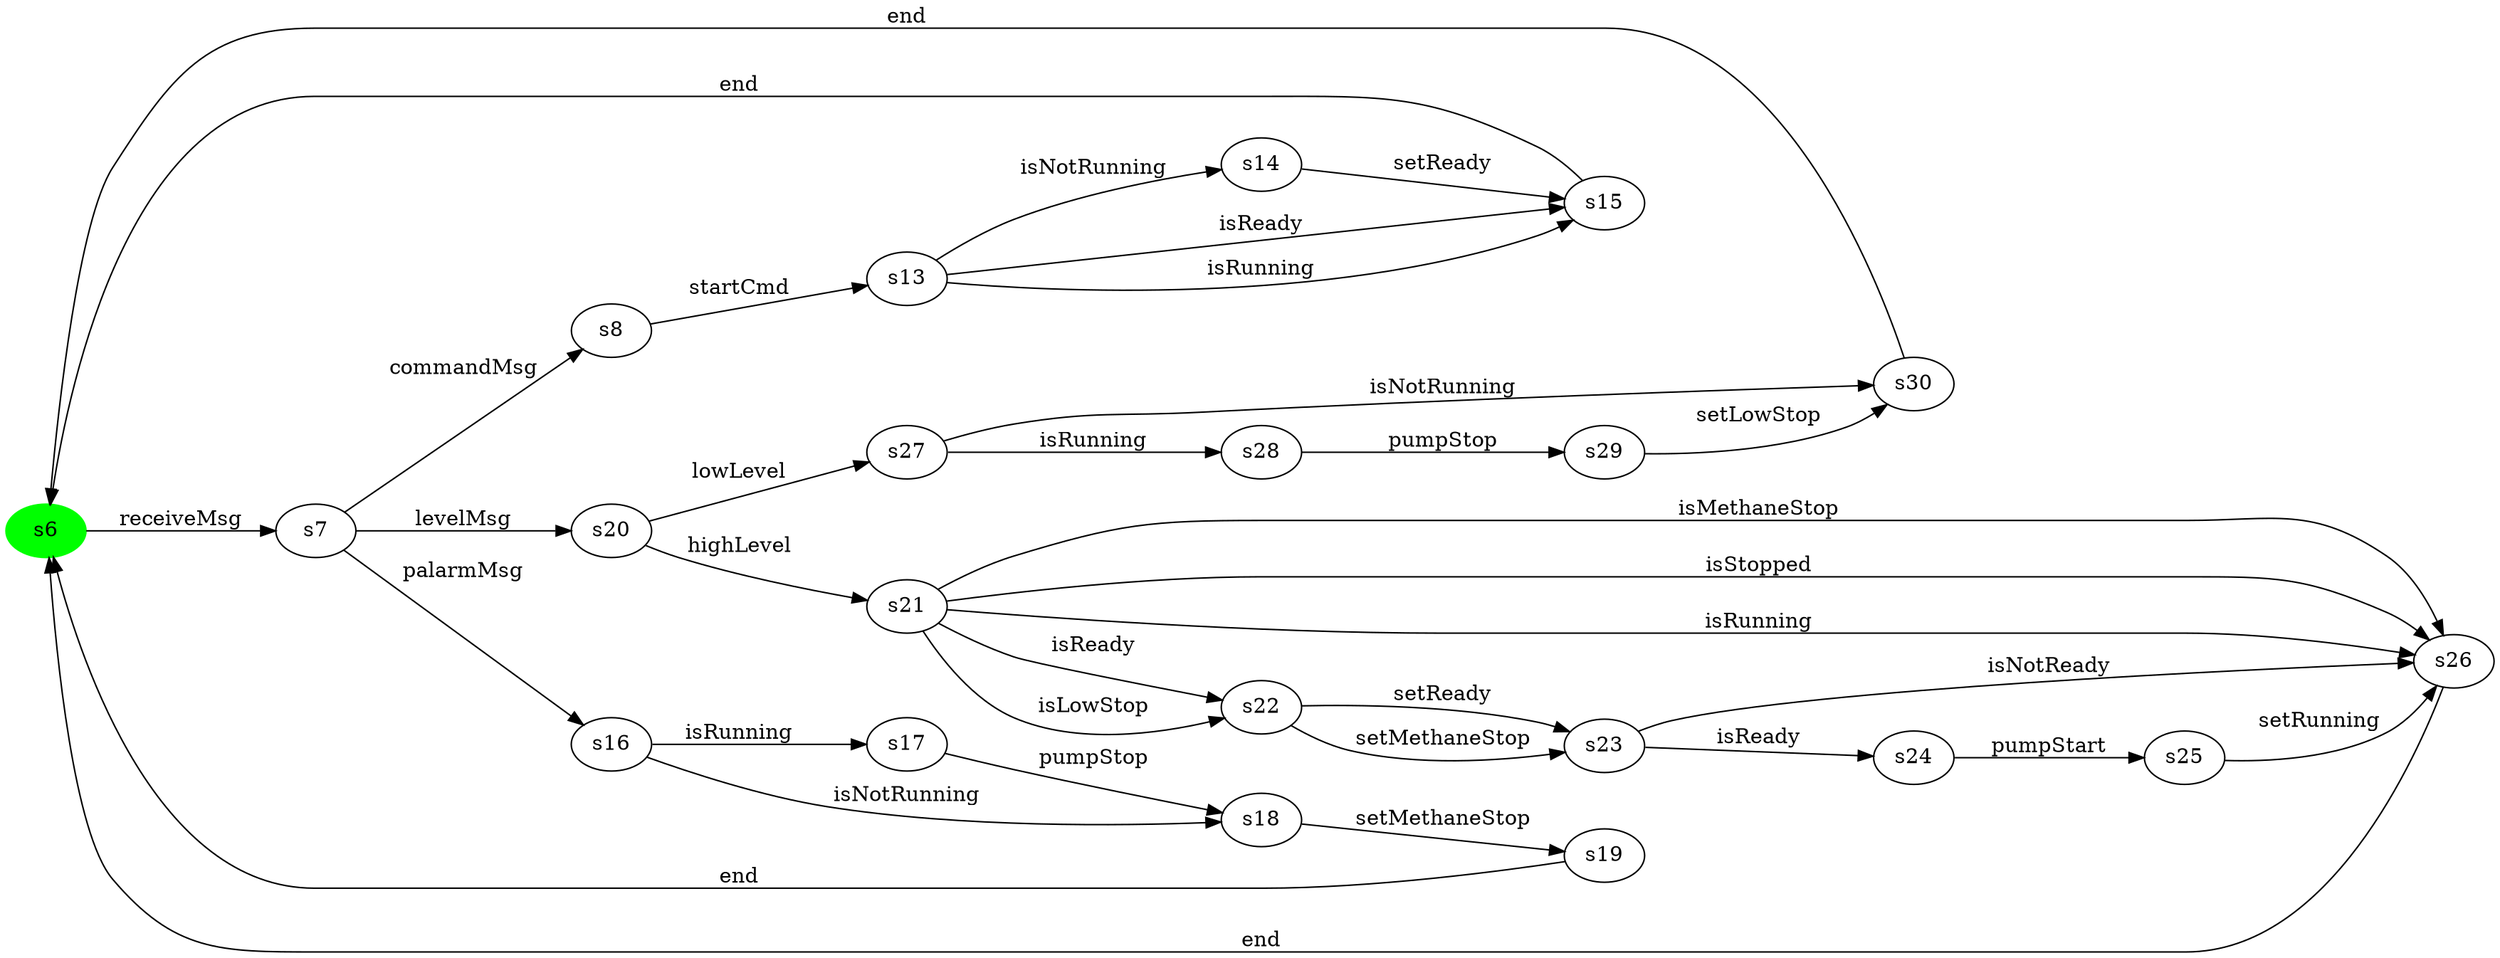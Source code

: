 digraph G {
rankdir=LR;
state0[ label = "s6", style=filled, color=green ];
state0 -> state1 [ label=" receiveMsg " ];
state1 [ label = "s7" ];
state1 -> state2 [ label=" commandMsg " ];
state1 -> state3 [ label=" palarmMsg " ];
state1 -> state4 [ label=" levelMsg " ];
state2 [ label = "s8" ];
state2 -> state5 [ label=" startCmd " ];
state4 [ label = "s20" ];
state4 -> state6 [ label=" highLevel " ];
state4 -> state7 [ label=" lowLevel " ];
state8 [ label = "s30" ];
state8 -> state0 [ label=" end " ];
state9 [ label = "s22" ];
state9 -> state10 [ label=" setReady " ];
state9 -> state10 [ label=" setMethaneStop " ];
state6 [ label = "s21" ];
state6 -> state9 [ label=" isReady " ];
state6 -> state9 [ label=" isLowStop " ];
state6 -> state11 [ label=" isMethaneStop " ];
state6 -> state11 [ label=" isStopped " ];
state6 -> state11 [ label=" isRunning " ];
state5 [ label = "s13" ];
state5 -> state12 [ label=" isNotRunning " ];
state5 -> state13 [ label=" isReady " ];
state5 -> state13 [ label=" isRunning " ];
state14 [ label = "s24" ];
state14 -> state15 [ label=" pumpStart " ];
state10 [ label = "s23" ];
state10 -> state14 [ label=" isReady " ];
state10 -> state11 [ label=" isNotReady " ];
state13 [ label = "s15" ];
state13 -> state0 [ label=" end " ];
state11 [ label = "s26" ];
state11 -> state0 [ label=" end " ];
state12 [ label = "s14" ];
state12 -> state13 [ label=" setReady " ];
state15 [ label = "s25" ];
state15 -> state11 [ label=" setRunning " ];
state16 [ label = "s17" ];
state16 -> state17 [ label=" pumpStop " ];
state18 [ label = "s28" ];
state18 -> state19 [ label=" pumpStop " ];
state3 [ label = "s16" ];
state3 -> state16 [ label=" isRunning " ];
state3 -> state17 [ label=" isNotRunning " ];
state7 [ label = "s27" ];
state7 -> state18 [ label=" isRunning " ];
state7 -> state8 [ label=" isNotRunning " ];
state20 [ label = "s19" ];
state20 -> state0 [ label=" end " ];
state17 [ label = "s18" ];
state17 -> state20 [ label=" setMethaneStop " ];
state19 [ label = "s29" ];
state19 -> state8 [ label=" setLowStop " ];
}
